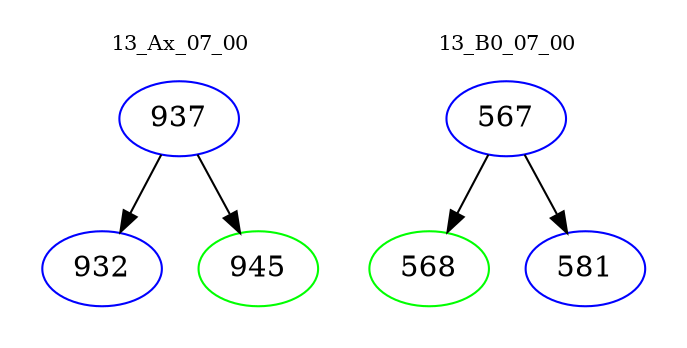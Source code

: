 digraph{
subgraph cluster_0 {
color = white
label = "13_Ax_07_00";
fontsize=10;
T0_937 [label="937", color="blue"]
T0_937 -> T0_932 [color="black"]
T0_932 [label="932", color="blue"]
T0_937 -> T0_945 [color="black"]
T0_945 [label="945", color="green"]
}
subgraph cluster_1 {
color = white
label = "13_B0_07_00";
fontsize=10;
T1_567 [label="567", color="blue"]
T1_567 -> T1_568 [color="black"]
T1_568 [label="568", color="green"]
T1_567 -> T1_581 [color="black"]
T1_581 [label="581", color="blue"]
}
}
